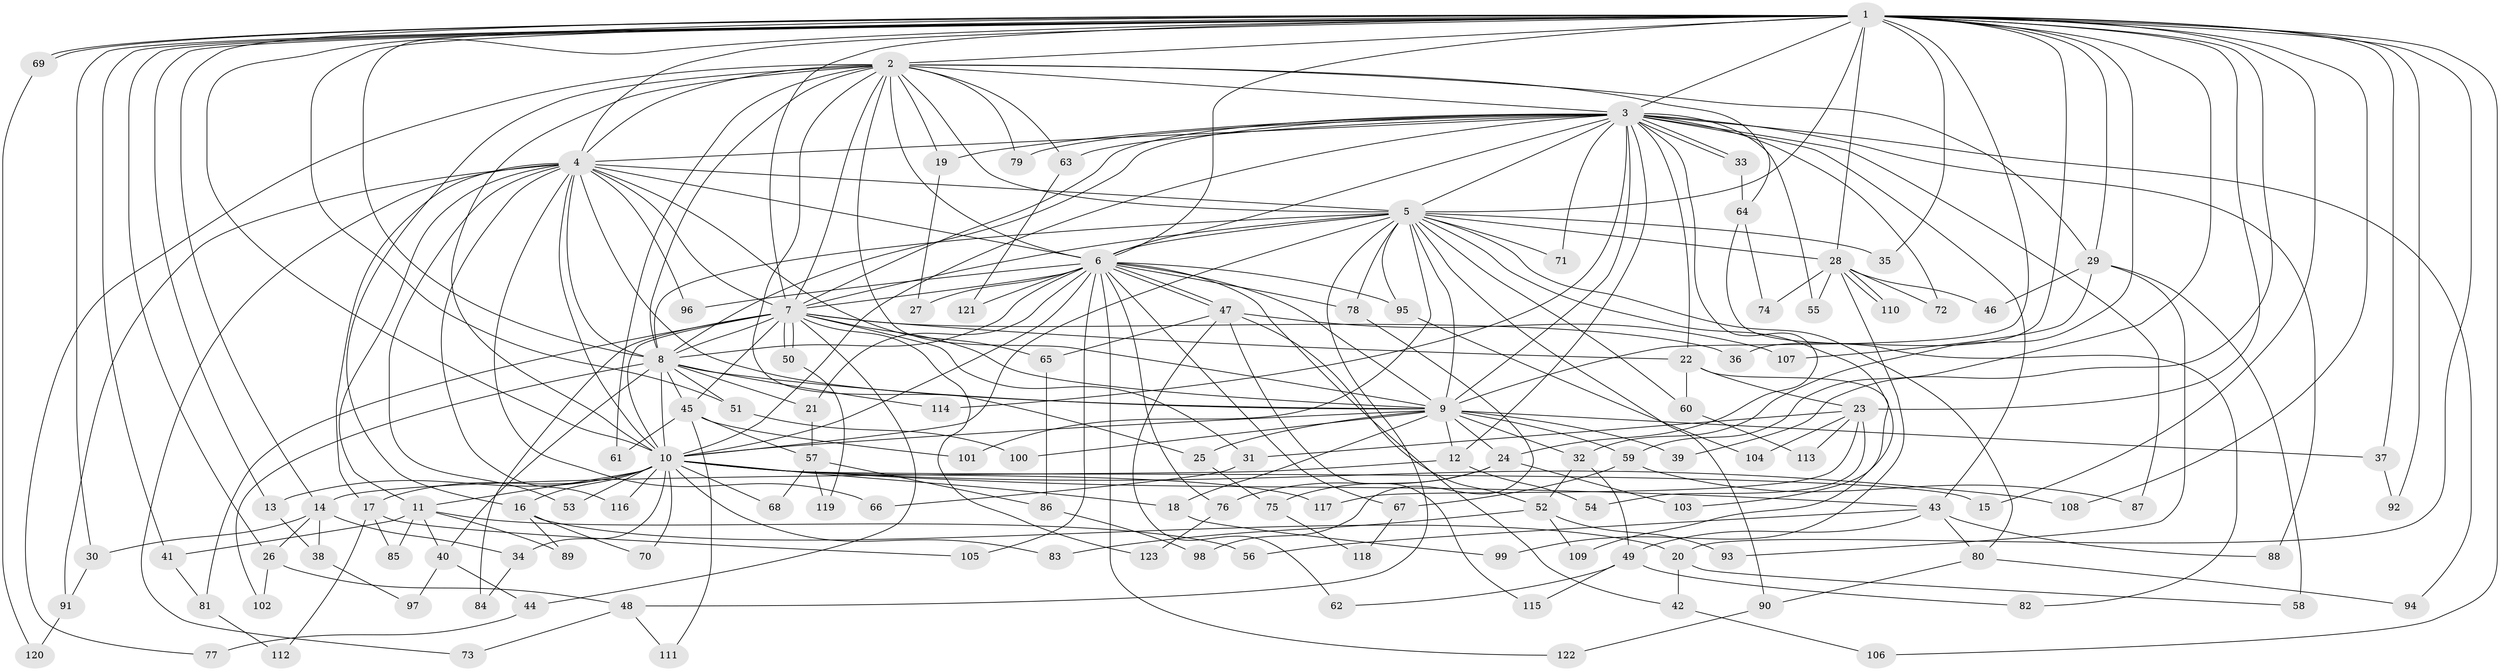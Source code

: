 // coarse degree distribution, {29: 0.010752688172043012, 24: 0.010752688172043012, 22: 0.010752688172043012, 14: 0.010752688172043012, 26: 0.021505376344086023, 15: 0.010752688172043012, 8: 0.010752688172043012, 4: 0.08602150537634409, 3: 0.1827956989247312, 7: 0.03225806451612903, 2: 0.5053763440860215, 5: 0.043010752688172046, 6: 0.043010752688172046, 9: 0.021505376344086023}
// Generated by graph-tools (version 1.1) at 2025/51/02/27/25 19:51:48]
// undirected, 123 vertices, 271 edges
graph export_dot {
graph [start="1"]
  node [color=gray90,style=filled];
  1;
  2;
  3;
  4;
  5;
  6;
  7;
  8;
  9;
  10;
  11;
  12;
  13;
  14;
  15;
  16;
  17;
  18;
  19;
  20;
  21;
  22;
  23;
  24;
  25;
  26;
  27;
  28;
  29;
  30;
  31;
  32;
  33;
  34;
  35;
  36;
  37;
  38;
  39;
  40;
  41;
  42;
  43;
  44;
  45;
  46;
  47;
  48;
  49;
  50;
  51;
  52;
  53;
  54;
  55;
  56;
  57;
  58;
  59;
  60;
  61;
  62;
  63;
  64;
  65;
  66;
  67;
  68;
  69;
  70;
  71;
  72;
  73;
  74;
  75;
  76;
  77;
  78;
  79;
  80;
  81;
  82;
  83;
  84;
  85;
  86;
  87;
  88;
  89;
  90;
  91;
  92;
  93;
  94;
  95;
  96;
  97;
  98;
  99;
  100;
  101;
  102;
  103;
  104;
  105;
  106;
  107;
  108;
  109;
  110;
  111;
  112;
  113;
  114;
  115;
  116;
  117;
  118;
  119;
  120;
  121;
  122;
  123;
  1 -- 2;
  1 -- 3;
  1 -- 4;
  1 -- 5;
  1 -- 6;
  1 -- 7;
  1 -- 8;
  1 -- 9;
  1 -- 10;
  1 -- 13;
  1 -- 14;
  1 -- 15;
  1 -- 20;
  1 -- 23;
  1 -- 26;
  1 -- 28;
  1 -- 29;
  1 -- 30;
  1 -- 32;
  1 -- 35;
  1 -- 36;
  1 -- 37;
  1 -- 39;
  1 -- 41;
  1 -- 51;
  1 -- 59;
  1 -- 69;
  1 -- 69;
  1 -- 92;
  1 -- 106;
  1 -- 108;
  2 -- 3;
  2 -- 4;
  2 -- 5;
  2 -- 6;
  2 -- 7;
  2 -- 8;
  2 -- 9;
  2 -- 10;
  2 -- 16;
  2 -- 19;
  2 -- 25;
  2 -- 29;
  2 -- 61;
  2 -- 63;
  2 -- 64;
  2 -- 77;
  2 -- 79;
  3 -- 4;
  3 -- 5;
  3 -- 6;
  3 -- 7;
  3 -- 8;
  3 -- 9;
  3 -- 10;
  3 -- 12;
  3 -- 19;
  3 -- 22;
  3 -- 24;
  3 -- 33;
  3 -- 33;
  3 -- 43;
  3 -- 55;
  3 -- 63;
  3 -- 71;
  3 -- 72;
  3 -- 79;
  3 -- 87;
  3 -- 88;
  3 -- 94;
  3 -- 114;
  4 -- 5;
  4 -- 6;
  4 -- 7;
  4 -- 8;
  4 -- 9;
  4 -- 10;
  4 -- 11;
  4 -- 17;
  4 -- 53;
  4 -- 65;
  4 -- 66;
  4 -- 73;
  4 -- 91;
  4 -- 96;
  4 -- 116;
  5 -- 6;
  5 -- 7;
  5 -- 8;
  5 -- 9;
  5 -- 10;
  5 -- 28;
  5 -- 35;
  5 -- 48;
  5 -- 60;
  5 -- 71;
  5 -- 78;
  5 -- 80;
  5 -- 90;
  5 -- 95;
  5 -- 101;
  5 -- 103;
  6 -- 7;
  6 -- 8;
  6 -- 9;
  6 -- 10;
  6 -- 21;
  6 -- 27;
  6 -- 42;
  6 -- 47;
  6 -- 47;
  6 -- 67;
  6 -- 76;
  6 -- 78;
  6 -- 95;
  6 -- 96;
  6 -- 105;
  6 -- 121;
  6 -- 122;
  7 -- 8;
  7 -- 9;
  7 -- 10;
  7 -- 22;
  7 -- 31;
  7 -- 36;
  7 -- 44;
  7 -- 45;
  7 -- 50;
  7 -- 50;
  7 -- 81;
  7 -- 84;
  7 -- 123;
  8 -- 9;
  8 -- 10;
  8 -- 21;
  8 -- 40;
  8 -- 45;
  8 -- 51;
  8 -- 102;
  8 -- 114;
  9 -- 10;
  9 -- 12;
  9 -- 18;
  9 -- 24;
  9 -- 25;
  9 -- 32;
  9 -- 37;
  9 -- 39;
  9 -- 59;
  9 -- 100;
  10 -- 11;
  10 -- 13;
  10 -- 15;
  10 -- 16;
  10 -- 17;
  10 -- 18;
  10 -- 34;
  10 -- 43;
  10 -- 53;
  10 -- 68;
  10 -- 70;
  10 -- 83;
  10 -- 108;
  10 -- 116;
  10 -- 117;
  11 -- 40;
  11 -- 41;
  11 -- 56;
  11 -- 85;
  11 -- 89;
  12 -- 14;
  12 -- 54;
  13 -- 38;
  14 -- 26;
  14 -- 30;
  14 -- 34;
  14 -- 38;
  16 -- 20;
  16 -- 70;
  16 -- 89;
  17 -- 85;
  17 -- 105;
  17 -- 112;
  18 -- 99;
  19 -- 27;
  20 -- 42;
  20 -- 58;
  21 -- 57;
  22 -- 23;
  22 -- 60;
  22 -- 109;
  23 -- 31;
  23 -- 54;
  23 -- 104;
  23 -- 113;
  23 -- 117;
  24 -- 75;
  24 -- 76;
  24 -- 103;
  25 -- 75;
  26 -- 48;
  26 -- 102;
  28 -- 46;
  28 -- 55;
  28 -- 72;
  28 -- 74;
  28 -- 99;
  28 -- 110;
  28 -- 110;
  29 -- 46;
  29 -- 58;
  29 -- 93;
  29 -- 107;
  30 -- 91;
  31 -- 66;
  32 -- 49;
  32 -- 52;
  33 -- 64;
  34 -- 84;
  37 -- 92;
  38 -- 97;
  40 -- 44;
  40 -- 97;
  41 -- 81;
  42 -- 106;
  43 -- 49;
  43 -- 56;
  43 -- 80;
  43 -- 88;
  44 -- 77;
  45 -- 57;
  45 -- 61;
  45 -- 101;
  45 -- 111;
  47 -- 52;
  47 -- 62;
  47 -- 65;
  47 -- 107;
  47 -- 115;
  48 -- 73;
  48 -- 111;
  49 -- 62;
  49 -- 82;
  49 -- 115;
  50 -- 119;
  51 -- 100;
  52 -- 83;
  52 -- 93;
  52 -- 109;
  57 -- 68;
  57 -- 86;
  57 -- 119;
  59 -- 67;
  59 -- 87;
  60 -- 113;
  63 -- 121;
  64 -- 74;
  64 -- 82;
  65 -- 86;
  67 -- 118;
  69 -- 120;
  75 -- 118;
  76 -- 123;
  78 -- 98;
  80 -- 90;
  80 -- 94;
  81 -- 112;
  86 -- 98;
  90 -- 122;
  91 -- 120;
  95 -- 104;
}

